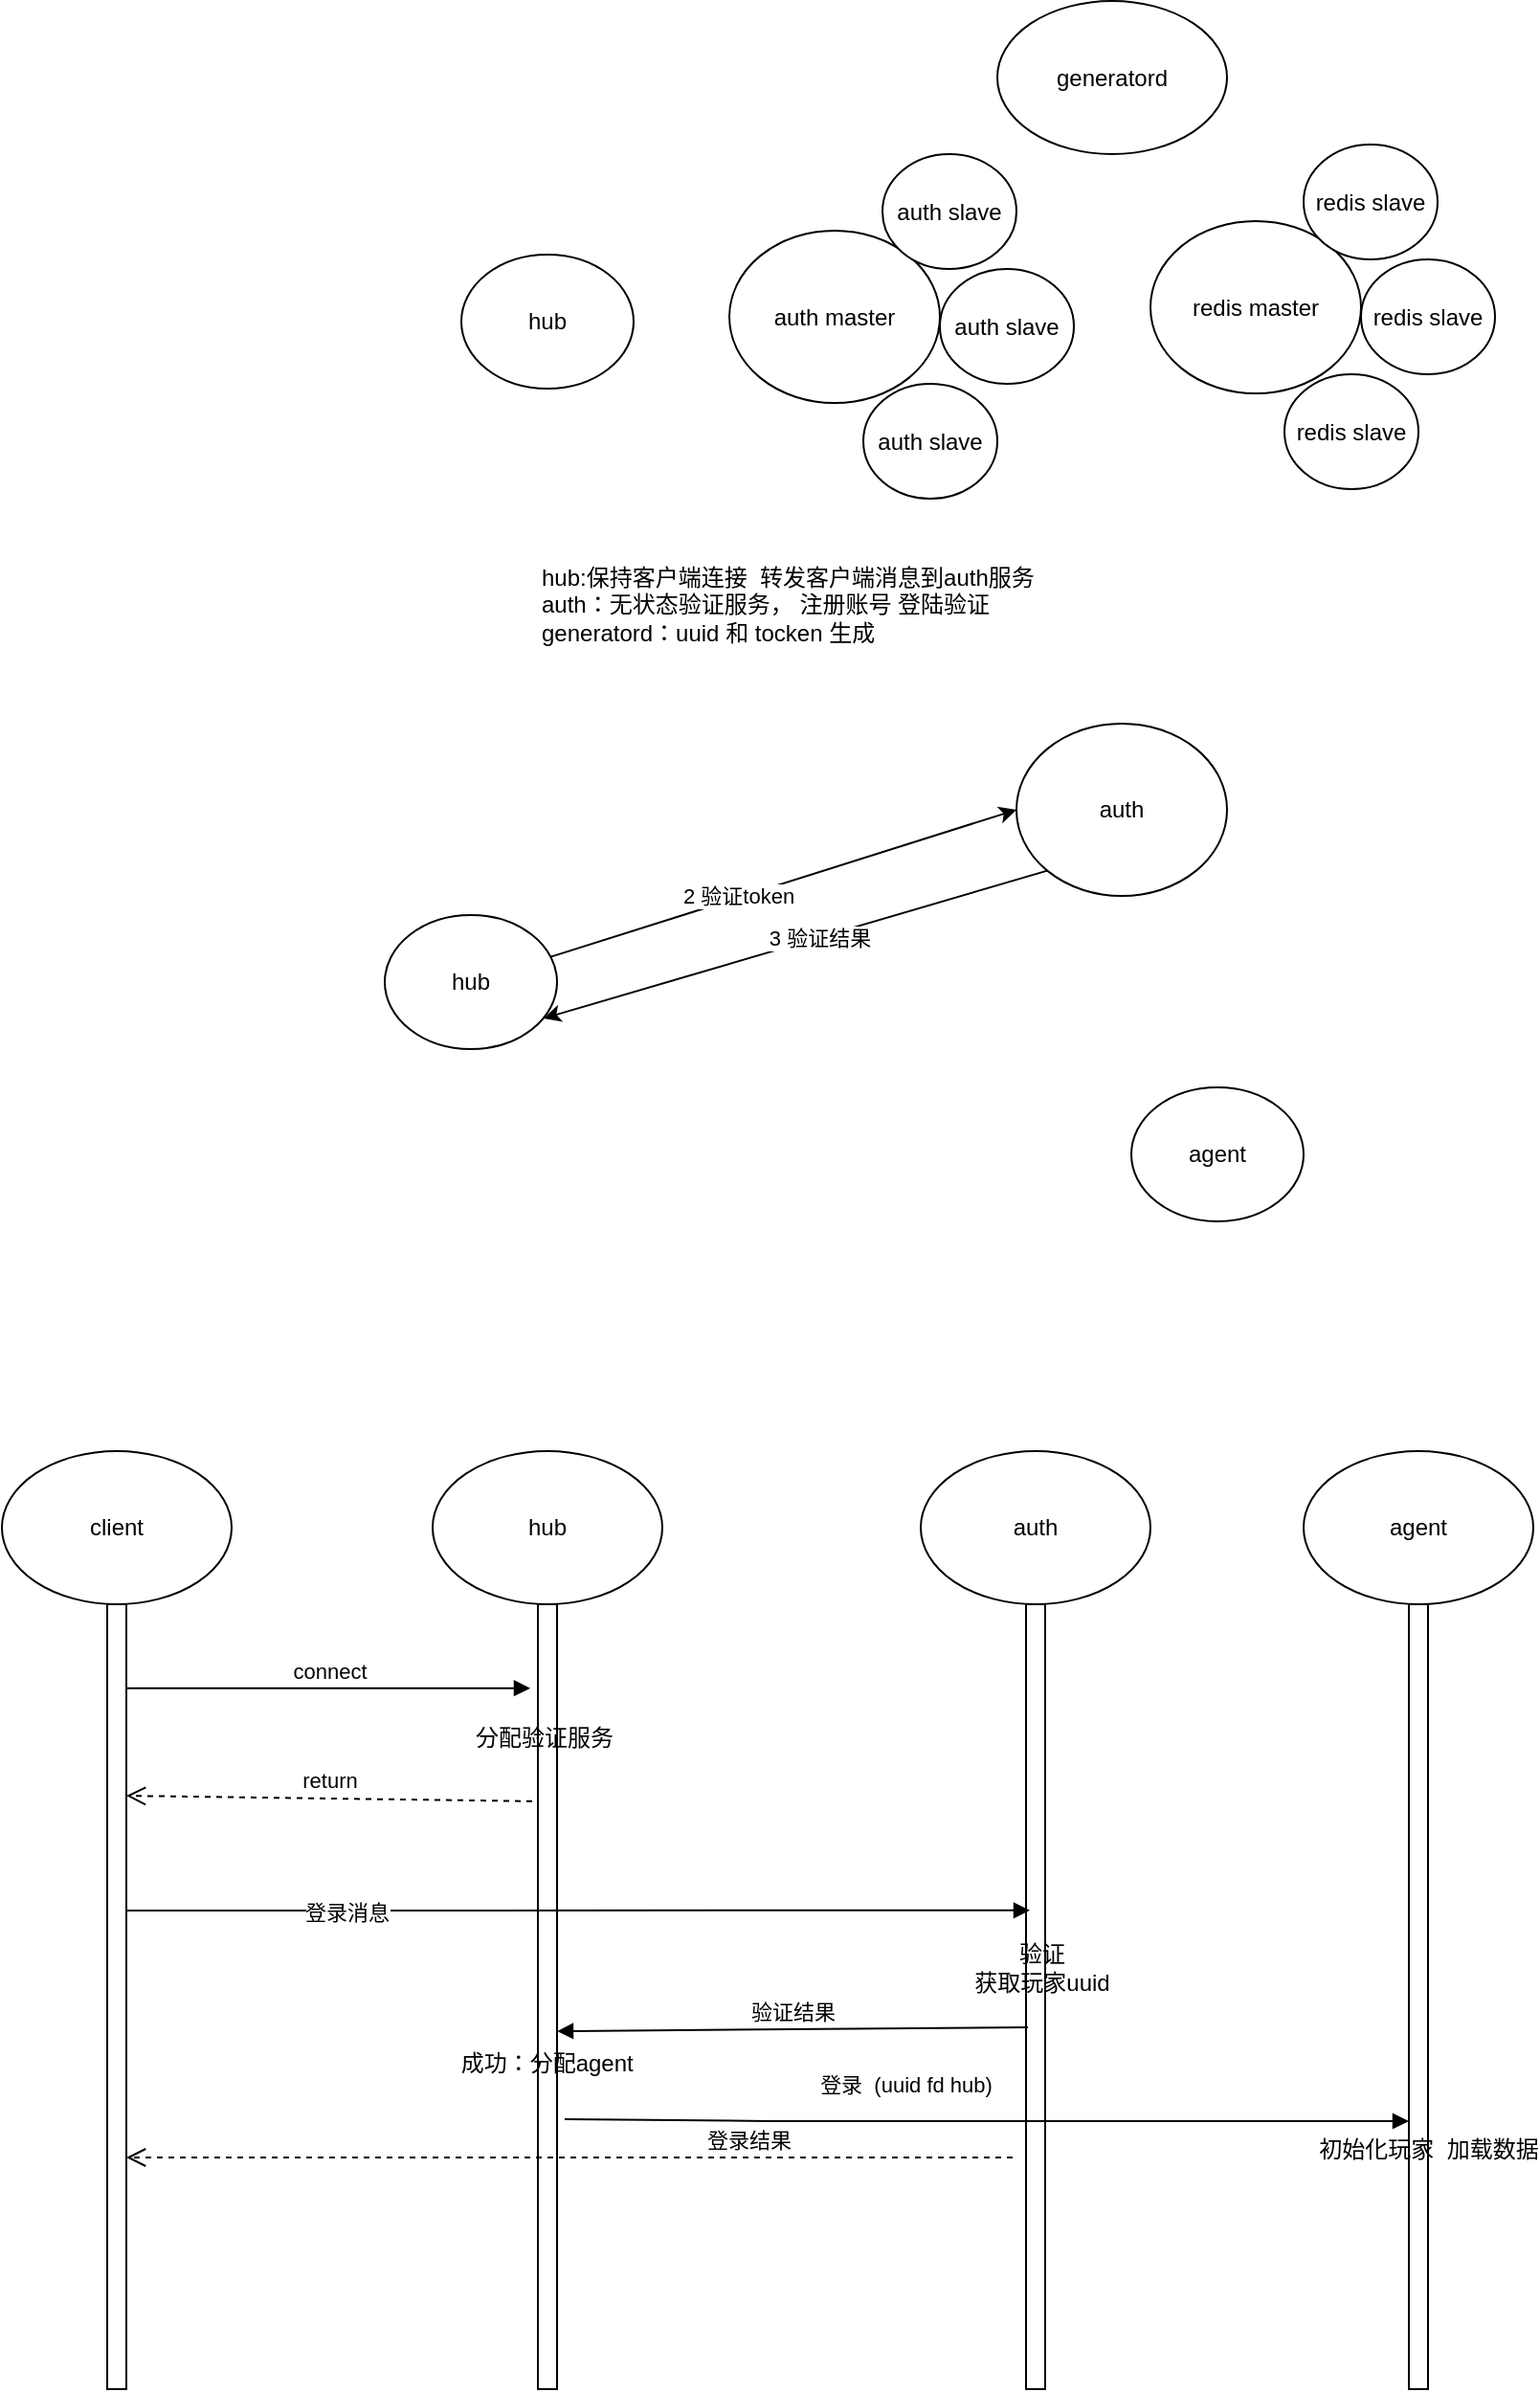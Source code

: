 <mxfile version="14.2.4" type="embed" pages="2">
    <diagram id="mUpYVrXcaHzCLr676IzK" name="第 2 页">
        <mxGraphModel dx="1965" dy="790" grid="1" gridSize="10" guides="1" tooltips="1" connect="1" arrows="1" fold="1" page="1" pageScale="1" pageWidth="827" pageHeight="1169" math="0" shadow="0">
            <root>
                <mxCell id="pmkSR6v0UuQ-67jsOixc-0"/>
                <mxCell id="pmkSR6v0UuQ-67jsOixc-1" parent="pmkSR6v0UuQ-67jsOixc-0"/>
                <mxCell id="0" value="hub" style="ellipse;whiteSpace=wrap;html=1;" parent="pmkSR6v0UuQ-67jsOixc-1" vertex="1">
                    <mxGeometry x="160" y="255" width="90" height="70" as="geometry"/>
                </mxCell>
                <mxCell id="1" value="auth master" style="ellipse;whiteSpace=wrap;html=1;" parent="pmkSR6v0UuQ-67jsOixc-1" vertex="1">
                    <mxGeometry x="300" y="242.5" width="110" height="90" as="geometry"/>
                </mxCell>
                <mxCell id="2" value="auth slave" style="ellipse;whiteSpace=wrap;html=1;" parent="pmkSR6v0UuQ-67jsOixc-1" vertex="1">
                    <mxGeometry x="380" y="202.5" width="70" height="60" as="geometry"/>
                </mxCell>
                <mxCell id="3" value="auth slave" style="ellipse;whiteSpace=wrap;html=1;" parent="pmkSR6v0UuQ-67jsOixc-1" vertex="1">
                    <mxGeometry x="410" y="262.5" width="70" height="60" as="geometry"/>
                </mxCell>
                <mxCell id="4" value="auth slave" style="ellipse;whiteSpace=wrap;html=1;" parent="pmkSR6v0UuQ-67jsOixc-1" vertex="1">
                    <mxGeometry x="370" y="322.5" width="70" height="60" as="geometry"/>
                </mxCell>
                <mxCell id="5" value="generatord" style="ellipse;whiteSpace=wrap;html=1;" parent="pmkSR6v0UuQ-67jsOixc-1" vertex="1">
                    <mxGeometry x="440" y="122.5" width="120" height="80" as="geometry"/>
                </mxCell>
                <mxCell id="7" value="redis master" style="ellipse;whiteSpace=wrap;html=1;" parent="pmkSR6v0UuQ-67jsOixc-1" vertex="1">
                    <mxGeometry x="520" y="237.5" width="110" height="90" as="geometry"/>
                </mxCell>
                <mxCell id="8" value="redis slave" style="ellipse;whiteSpace=wrap;html=1;" parent="pmkSR6v0UuQ-67jsOixc-1" vertex="1">
                    <mxGeometry x="600" y="197.5" width="70" height="60" as="geometry"/>
                </mxCell>
                <mxCell id="9" value="redis slave" style="ellipse;whiteSpace=wrap;html=1;" parent="pmkSR6v0UuQ-67jsOixc-1" vertex="1">
                    <mxGeometry x="630" y="257.5" width="70" height="60" as="geometry"/>
                </mxCell>
                <mxCell id="10" value="redis slave" style="ellipse;whiteSpace=wrap;html=1;" parent="pmkSR6v0UuQ-67jsOixc-1" vertex="1">
                    <mxGeometry x="590" y="317.5" width="70" height="60" as="geometry"/>
                </mxCell>
                <mxCell id="11" value="hub:保持客户端连接&amp;nbsp; 转发客户端消息到auth服务&lt;br&gt;auth：无状态验证服务， 注册账号 登陆验证&lt;br&gt;&lt;span style=&quot;text-align: center&quot;&gt;generatord：uuid 和 tocken 生成&lt;/span&gt;" style="text;html=1;strokeColor=none;fillColor=none;align=left;verticalAlign=top;whiteSpace=wrap;rounded=0;" parent="pmkSR6v0UuQ-67jsOixc-1" vertex="1">
                    <mxGeometry x="200" y="410" width="440" height="90" as="geometry"/>
                </mxCell>
                <mxCell id="12" value="hub" style="ellipse;whiteSpace=wrap;html=1;" vertex="1" parent="pmkSR6v0UuQ-67jsOixc-1">
                    <mxGeometry x="120" y="600" width="90" height="70" as="geometry"/>
                </mxCell>
                <mxCell id="13" value="auth" style="ellipse;whiteSpace=wrap;html=1;" vertex="1" parent="pmkSR6v0UuQ-67jsOixc-1">
                    <mxGeometry x="450" y="500" width="110" height="90" as="geometry"/>
                </mxCell>
                <mxCell id="14" value="agent" style="ellipse;whiteSpace=wrap;html=1;" vertex="1" parent="pmkSR6v0UuQ-67jsOixc-1">
                    <mxGeometry x="510" y="690" width="90" height="70" as="geometry"/>
                </mxCell>
                <mxCell id="15" value="" style="endArrow=classic;html=1;entryX=0;entryY=0.5;entryDx=0;entryDy=0;" edge="1" parent="pmkSR6v0UuQ-67jsOixc-1" source="12" target="13">
                    <mxGeometry width="50" height="50" relative="1" as="geometry">
                        <mxPoint x="220" y="610" as="sourcePoint"/>
                        <mxPoint x="270" y="560" as="targetPoint"/>
                    </mxGeometry>
                </mxCell>
                <mxCell id="16" value="&amp;nbsp;2 验证token" style="edgeLabel;html=1;align=center;verticalAlign=middle;resizable=0;points=[];" vertex="1" connectable="0" parent="15">
                    <mxGeometry x="-0.203" y="2" relative="1" as="geometry">
                        <mxPoint as="offset"/>
                    </mxGeometry>
                </mxCell>
                <mxCell id="17" value="client" style="ellipse;whiteSpace=wrap;html=1;" vertex="1" parent="pmkSR6v0UuQ-67jsOixc-1">
                    <mxGeometry x="-80" y="880" width="120" height="80" as="geometry"/>
                </mxCell>
                <mxCell id="20" value="" style="endArrow=classic;html=1;exitX=0;exitY=1;exitDx=0;exitDy=0;entryX=0.922;entryY=0.771;entryDx=0;entryDy=0;entryPerimeter=0;" edge="1" parent="pmkSR6v0UuQ-67jsOixc-1" source="13" target="12">
                    <mxGeometry width="50" height="50" relative="1" as="geometry">
                        <mxPoint x="360" y="780" as="sourcePoint"/>
                        <mxPoint x="220" y="650" as="targetPoint"/>
                    </mxGeometry>
                </mxCell>
                <mxCell id="21" value="3 验证结果" style="edgeLabel;html=1;align=center;verticalAlign=middle;resizable=0;points=[];" vertex="1" connectable="0" parent="20">
                    <mxGeometry x="-0.094" relative="1" as="geometry">
                        <mxPoint as="offset"/>
                    </mxGeometry>
                </mxCell>
                <mxCell id="22" value="" style="html=1;points=[];perimeter=orthogonalPerimeter;" vertex="1" parent="pmkSR6v0UuQ-67jsOixc-1">
                    <mxGeometry x="-25" y="960" width="10" height="410" as="geometry"/>
                </mxCell>
                <mxCell id="24" value="hub" style="ellipse;whiteSpace=wrap;html=1;" vertex="1" parent="pmkSR6v0UuQ-67jsOixc-1">
                    <mxGeometry x="145" y="880" width="120" height="80" as="geometry"/>
                </mxCell>
                <mxCell id="25" value="" style="html=1;points=[];perimeter=orthogonalPerimeter;" vertex="1" parent="pmkSR6v0UuQ-67jsOixc-1">
                    <mxGeometry x="200" y="960" width="10" height="410" as="geometry"/>
                </mxCell>
                <mxCell id="26" value="auth" style="ellipse;whiteSpace=wrap;html=1;" vertex="1" parent="pmkSR6v0UuQ-67jsOixc-1">
                    <mxGeometry x="400" y="880" width="120" height="80" as="geometry"/>
                </mxCell>
                <mxCell id="27" value="" style="html=1;points=[];perimeter=orthogonalPerimeter;" vertex="1" parent="pmkSR6v0UuQ-67jsOixc-1">
                    <mxGeometry x="455" y="960" width="10" height="410" as="geometry"/>
                </mxCell>
                <mxCell id="28" value="agent" style="ellipse;whiteSpace=wrap;html=1;" vertex="1" parent="pmkSR6v0UuQ-67jsOixc-1">
                    <mxGeometry x="600" y="880" width="120" height="80" as="geometry"/>
                </mxCell>
                <mxCell id="29" value="" style="html=1;points=[];perimeter=orthogonalPerimeter;" vertex="1" parent="pmkSR6v0UuQ-67jsOixc-1">
                    <mxGeometry x="655" y="960" width="10" height="410" as="geometry"/>
                </mxCell>
                <mxCell id="34" value="connect" style="html=1;verticalAlign=bottom;endArrow=block;entryX=-0.4;entryY=0.107;entryDx=0;entryDy=0;entryPerimeter=0;" edge="1" parent="pmkSR6v0UuQ-67jsOixc-1" source="22" target="25">
                    <mxGeometry width="80" relative="1" as="geometry">
                        <mxPoint x="-10" y="1004" as="sourcePoint"/>
                        <mxPoint x="70" y="1010" as="targetPoint"/>
                    </mxGeometry>
                </mxCell>
                <mxCell id="36" value="return" style="html=1;verticalAlign=bottom;endArrow=open;dashed=1;endSize=8;exitX=-0.3;exitY=0.251;exitDx=0;exitDy=0;exitPerimeter=0;entryX=1;entryY=0.244;entryDx=0;entryDy=0;entryPerimeter=0;" edge="1" parent="pmkSR6v0UuQ-67jsOixc-1" source="25" target="22">
                    <mxGeometry relative="1" as="geometry">
                        <mxPoint x="90" y="1080" as="sourcePoint"/>
                        <mxPoint x="10" y="1080" as="targetPoint"/>
                    </mxGeometry>
                </mxCell>
                <mxCell id="37" value="分配验证服务" style="html=1;fillColor=none;strokeColor=none;" vertex="1" parent="pmkSR6v0UuQ-67jsOixc-1">
                    <mxGeometry x="145" y="1010" width="115" height="40" as="geometry"/>
                </mxCell>
                <mxCell id="38" value="登录消息" style="html=1;verticalAlign=bottom;endArrow=block;entryX=0.2;entryY=0.39;entryDx=0;entryDy=0;entryPerimeter=0;" edge="1" parent="pmkSR6v0UuQ-67jsOixc-1" target="27">
                    <mxGeometry x="-0.513" y="-10" width="80" relative="1" as="geometry">
                        <mxPoint x="-15" y="1120" as="sourcePoint"/>
                        <mxPoint x="196" y="1120" as="targetPoint"/>
                        <mxPoint as="offset"/>
                    </mxGeometry>
                </mxCell>
                <mxCell id="39" value="验证&lt;br&gt;获取玩家uuid" style="html=1;fillColor=none;strokeColor=none;" vertex="1" parent="pmkSR6v0UuQ-67jsOixc-1">
                    <mxGeometry x="405" y="1130" width="115" height="40" as="geometry"/>
                </mxCell>
                <mxCell id="41" value="验证结果" style="html=1;verticalAlign=bottom;endArrow=block;exitX=0.1;exitY=0.539;exitDx=0;exitDy=0;entryX=1;entryY=0.544;entryDx=0;entryDy=0;entryPerimeter=0;exitPerimeter=0;" edge="1" parent="pmkSR6v0UuQ-67jsOixc-1" source="27" target="25">
                    <mxGeometry width="80" relative="1" as="geometry">
                        <mxPoint x="100" y="1310" as="sourcePoint"/>
                        <mxPoint x="180" y="1310" as="targetPoint"/>
                    </mxGeometry>
                </mxCell>
                <mxCell id="42" value="登录结果" style="html=1;verticalAlign=bottom;endArrow=open;dashed=1;endSize=8;" edge="1" parent="pmkSR6v0UuQ-67jsOixc-1">
                    <mxGeometry x="-0.404" relative="1" as="geometry">
                        <mxPoint x="448" y="1249" as="sourcePoint"/>
                        <mxPoint x="-15" y="1249" as="targetPoint"/>
                        <Array as="points"/>
                        <mxPoint as="offset"/>
                    </mxGeometry>
                </mxCell>
                <mxCell id="43" value="成功：分配agent&amp;nbsp;" style="html=1;fillColor=none;strokeColor=none;" vertex="1" parent="pmkSR6v0UuQ-67jsOixc-1">
                    <mxGeometry x="131.25" y="1190" width="148.75" height="20" as="geometry"/>
                </mxCell>
                <mxCell id="45" value="登录&amp;nbsp; (uuid fd hub)" style="html=1;verticalAlign=bottom;endArrow=block;exitX=1.4;exitY=0.656;exitDx=0;exitDy=0;exitPerimeter=0;" edge="1" parent="pmkSR6v0UuQ-67jsOixc-1" source="25" target="29">
                    <mxGeometry x="-0.191" y="10" width="80" relative="1" as="geometry">
                        <mxPoint x="210" y="1250" as="sourcePoint"/>
                        <mxPoint x="650" y="1250" as="targetPoint"/>
                        <Array as="points">
                            <mxPoint x="320" y="1230"/>
                        </Array>
                        <mxPoint as="offset"/>
                    </mxGeometry>
                </mxCell>
                <mxCell id="50" value="初始化玩家&amp;nbsp; 加载数据" style="html=1;fillColor=none;strokeColor=none;" vertex="1" parent="pmkSR6v0UuQ-67jsOixc-1">
                    <mxGeometry x="608.75" y="1230" width="112.5" height="30" as="geometry"/>
                </mxCell>
            </root>
        </mxGraphModel>
    </diagram>
    <diagram id="k4Jd2P2Ac0SRAA9ePXXa" name="第 1 页">
        &#xa;        &#xa;&#xa;
        <mxGraphModel dx="1066" dy="1959" grid="1" gridSize="10" guides="1" tooltips="1" connect="1" arrows="1" fold="1" page="1" pageScale="1" pageWidth="827" pageHeight="1169" math="0" shadow="0">
            &#xa;            &#xa;&#xa;
            <root>
                &#xa;                &#xa;&#xa;
                <mxCell id="0"/>
                &#xa;                &#xa;&#xa;
                <mxCell id="1" parent="0"/>
                &#xa;                &#xa;&#xa;
                <mxCell id="8" value="" style="points=[];aspect=fixed;html=1;align=center;shadow=0;dashed=0;image;image=img/lib/allied_telesis/switch/Industrial_Ethernet_IE200_POE.svg;" parent="1" vertex="1">
                    &#xa;                    &#xa;&#xa;
                    <mxGeometry x="220" y="-50" width="120.2" height="168.64" as="geometry"/>
                    &#xa;                    &#xa;&#xa;
                </mxCell>
                &#xa;                &#xa;&#xa;
                <mxCell id="9" value="LOGIN" style="text;html=1;strokeColor=none;fillColor=none;align=center;verticalAlign=middle;whiteSpace=wrap;rounded=0;" parent="1" vertex="1">
                    &#xa;                    &#xa;&#xa;
                    <mxGeometry x="225.1" y="-80" width="110" height="30" as="geometry"/>
                    &#xa;                    &#xa;&#xa;
                </mxCell>
                &#xa;                &#xa;&#xa;
                <mxCell id="10" value="" style="points=[];aspect=fixed;html=1;align=center;shadow=0;dashed=0;image;image=img/lib/allied_telesis/switch/Industrial_Ethernet_IE200_POE.svg;" parent="1" vertex="1">
                    &#xa;                    &#xa;&#xa;
                    <mxGeometry x="450" y="121.36" width="120.2" height="168.64" as="geometry"/>
                    &#xa;                    &#xa;&#xa;
                </mxCell>
                &#xa;                &#xa;&#xa;
                <mxCell id="11" value="Gate" style="text;html=1;strokeColor=none;fillColor=none;align=center;verticalAlign=middle;whiteSpace=wrap;rounded=0;" parent="1" vertex="1">
                    &#xa;                    &#xa;&#xa;
                    <mxGeometry x="455.1" y="91.36" width="110" height="30" as="geometry"/>
                    &#xa;                    &#xa;&#xa;
                </mxCell>
                &#xa;                &#xa;&#xa;
                <mxCell id="12" value="" style="points=[];aspect=fixed;html=1;align=center;shadow=0;dashed=0;image;image=img/lib/allied_telesis/switch/Industrial_Ethernet_IE200_POE.svg;" parent="1" vertex="1">
                    &#xa;                    &#xa;&#xa;
                    <mxGeometry x="444.9" y="340" width="120.2" height="168.64" as="geometry"/>
                    &#xa;                    &#xa;&#xa;
                </mxCell>
                &#xa;                &#xa;&#xa;
                <mxCell id="13" value="Gate" style="text;html=1;strokeColor=none;fillColor=none;align=center;verticalAlign=middle;whiteSpace=wrap;rounded=0;" parent="1" vertex="1">
                    &#xa;                    &#xa;&#xa;
                    <mxGeometry x="450" y="310" width="110" height="30" as="geometry"/>
                    &#xa;                    &#xa;&#xa;
                </mxCell>
                &#xa;                &#xa;&#xa;
                <mxCell id="16" value="" style="points=[];aspect=fixed;html=1;align=center;shadow=0;dashed=0;image;image=img/lib/allied_telesis/switch/Industrial_Ethernet_IE200_POE.svg;" parent="1" vertex="1">
                    &#xa;                    &#xa;&#xa;
                    <mxGeometry x="870" y="7.105e-15" width="120.2" height="168.64" as="geometry"/>
                    &#xa;                    &#xa;&#xa;
                </mxCell>
                &#xa;                &#xa;&#xa;
                <mxCell id="17" value="Game" style="text;html=1;strokeColor=none;fillColor=none;align=center;verticalAlign=middle;whiteSpace=wrap;rounded=0;" parent="1" vertex="1">
                    &#xa;                    &#xa;&#xa;
                    <mxGeometry x="880.2" y="-30.0" width="110" height="30" as="geometry"/>
                    &#xa;                    &#xa;&#xa;
                </mxCell>
                &#xa;                &#xa;&#xa;
                <mxCell id="18" value="" style="points=[];aspect=fixed;html=1;align=center;shadow=0;dashed=0;image;image=img/lib/allied_telesis/switch/Industrial_Ethernet_IE200_POE.svg;" parent="1" vertex="1">
                    &#xa;                    &#xa;&#xa;
                    <mxGeometry x="880" y="250.68" width="120.2" height="168.64" as="geometry"/>
                    &#xa;                    &#xa;&#xa;
                </mxCell>
                &#xa;                &#xa;&#xa;
                <mxCell id="19" value="Game" style="text;html=1;strokeColor=none;fillColor=none;align=center;verticalAlign=middle;whiteSpace=wrap;rounded=0;" parent="1" vertex="1">
                    &#xa;                    &#xa;&#xa;
                    <mxGeometry x="890.2" y="230" width="110" height="30" as="geometry"/>
                    &#xa;                    &#xa;&#xa;
                </mxCell>
                &#xa;                &#xa;&#xa;
                <mxCell id="20" value="" style="points=[];aspect=fixed;html=1;align=center;shadow=0;dashed=0;image;image=img/lib/allied_telesis/switch/Industrial_Ethernet_IE200_POE.svg;" parent="1" vertex="1">
                    &#xa;                    &#xa;&#xa;
                    <mxGeometry x="650" y="290" width="120.2" height="168.64" as="geometry"/>
                    &#xa;                    &#xa;&#xa;
                </mxCell>
                &#xa;                &#xa;&#xa;
                <mxCell id="21" value="Center" style="text;html=1;strokeColor=none;fillColor=none;align=center;verticalAlign=middle;whiteSpace=wrap;rounded=0;" parent="1" vertex="1">
                    &#xa;                    &#xa;&#xa;
                    <mxGeometry x="650" y="458.64" width="110" height="30" as="geometry"/>
                    &#xa;                    &#xa;&#xa;
                </mxCell>
                &#xa;                &#xa;&#xa;
                <mxCell id="22" value="" style="points=[];aspect=fixed;html=1;align=center;shadow=0;dashed=0;image;image=img/lib/allied_telesis/switch/Industrial_Ethernet_IE200_POE.svg;" parent="1" vertex="1">
                    &#xa;                    &#xa;&#xa;
                    <mxGeometry x="104.9" y="209.32" width="120.2" height="168.64" as="geometry"/>
                    &#xa;                    &#xa;&#xa;
                </mxCell>
                &#xa;                &#xa;&#xa;
                <mxCell id="23" value="Client" style="text;html=1;strokeColor=none;fillColor=none;align=center;verticalAlign=middle;whiteSpace=wrap;rounded=0;" parent="1" vertex="1">
                    &#xa;                    &#xa;&#xa;
                    <mxGeometry x="110" y="179.32" width="110" height="30" as="geometry"/>
                    &#xa;                    &#xa;&#xa;
                </mxCell>
                &#xa;                &#xa;&#xa;
                <mxCell id="24" value="" style="endArrow=classic;html=1;entryX=0;entryY=0.654;entryDx=0;entryDy=0;entryPerimeter=0;exitX=0.99;exitY=0.52;exitDx=0;exitDy=0;exitPerimeter=0;" parent="1" source="10" target="16" edge="1">
                    &#xa;                    &#xa;&#xa;
                    <mxGeometry width="50" height="50" relative="1" as="geometry">
                        &#xa;                        &#xa;&#xa;
                        <mxPoint x="540" y="280" as="sourcePoint"/>
                        &#xa;                        &#xa;&#xa;
                        <mxPoint x="590" y="230" as="targetPoint"/>
                        &#xa;                        &#xa;&#xa;
                    </mxGeometry>
                    &#xa;                    &#xa;&#xa;
                </mxCell>
                &#xa;                &#xa;&#xa;
                <mxCell id="25" value="" style="endArrow=classic;html=1;" parent="1" source="22" target="10" edge="1">
                    &#xa;                    &#xa;&#xa;
                    <mxGeometry width="50" height="50" relative="1" as="geometry">
                        &#xa;                        &#xa;&#xa;
                        <mxPoint x="260" y="310" as="sourcePoint"/>
                        &#xa;                        &#xa;&#xa;
                        <mxPoint x="310" y="260" as="targetPoint"/>
                        &#xa;                        &#xa;&#xa;
                    </mxGeometry>
                    &#xa;                    &#xa;&#xa;
                </mxCell>
                &#xa;                &#xa;&#xa;
                <mxCell id="26" value="" style="endArrow=classic;html=1;entryX=0.008;entryY=0.494;entryDx=0;entryDy=0;entryPerimeter=0;exitX=0.998;exitY=0.543;exitDx=0;exitDy=0;exitPerimeter=0;" parent="1" source="10" target="20" edge="1">
                    &#xa;                    &#xa;&#xa;
                    <mxGeometry width="50" height="50" relative="1" as="geometry">
                        &#xa;                        &#xa;&#xa;
                        <mxPoint x="578.998" y="219.053" as="sourcePoint"/>
                        &#xa;                        &#xa;&#xa;
                        <mxPoint x="760" y="130.971" as="targetPoint"/>
                        &#xa;                        &#xa;&#xa;
                    </mxGeometry>
                    &#xa;                    &#xa;&#xa;
                </mxCell>
                &#xa;                &#xa;&#xa;
                <mxCell id="27" value="" style="endArrow=classic;html=1;exitX=0.99;exitY=0.567;exitDx=0;exitDy=0;exitPerimeter=0;" parent="1" source="10" target="18" edge="1">
                    &#xa;                    &#xa;&#xa;
                    <mxGeometry width="50" height="50" relative="1" as="geometry">
                        &#xa;                        &#xa;&#xa;
                        <mxPoint x="579.96" y="222.932" as="sourcePoint"/>
                        &#xa;                        &#xa;&#xa;
                        <mxPoint x="750.962" y="593.988" as="targetPoint"/>
                        &#xa;                        &#xa;&#xa;
                    </mxGeometry>
                    &#xa;                    &#xa;&#xa;
                </mxCell>
                &#xa;                &#xa;&#xa;
                <mxCell id="28" value="agent" style="ellipse;whiteSpace=wrap;html=1;" parent="1" vertex="1">
                    &#xa;                    &#xa;&#xa;
                    <mxGeometry x="170" y="820" width="120" height="80" as="geometry"/>
                    &#xa;                    &#xa;&#xa;
                </mxCell>
                &#xa;                &#xa;&#xa;
                <mxCell id="30" value="agent" style="ellipse;whiteSpace=wrap;html=1;" parent="1" vertex="1">
                    &#xa;                    &#xa;&#xa;
                    <mxGeometry x="290" y="830" width="120" height="80" as="geometry"/>
                    &#xa;                    &#xa;&#xa;
                </mxCell>
                &#xa;                &#xa;&#xa;
                <mxCell id="31" value="agent" style="ellipse;whiteSpace=wrap;html=1;" parent="1" vertex="1">
                    &#xa;                    &#xa;&#xa;
                    <mxGeometry x="324.9" y="910" width="120" height="80" as="geometry"/>
                    &#xa;                    &#xa;&#xa;
                </mxCell>
                &#xa;                &#xa;&#xa;
                <mxCell id="32" value="watchdog" style="ellipse;whiteSpace=wrap;html=1;" parent="1" vertex="1">
                    &#xa;                    &#xa;&#xa;
                    <mxGeometry x="120" y="910" width="200" height="110" as="geometry"/>
                    &#xa;                    &#xa;&#xa;
                </mxCell>
                &#xa;                &#xa;&#xa;
                <mxCell id="34" value="redis slave" style="ellipse;whiteSpace=wrap;html=1;" parent="1" vertex="1">
                    &#xa;                    &#xa;&#xa;
                    <mxGeometry x="180.2" y="580" width="120" height="80" as="geometry"/>
                    &#xa;                    &#xa;&#xa;
                </mxCell>
                &#xa;                &#xa;&#xa;
                <mxCell id="35" value="redis slave" style="ellipse;whiteSpace=wrap;html=1;" parent="1" vertex="1">
                    &#xa;                    &#xa;&#xa;
                    <mxGeometry x="300.2" y="590" width="120" height="80" as="geometry"/>
                    &#xa;                    &#xa;&#xa;
                </mxCell>
                &#xa;                &#xa;&#xa;
                <mxCell id="36" value="redis slave" style="ellipse;whiteSpace=wrap;html=1;" parent="1" vertex="1">
                    &#xa;                    &#xa;&#xa;
                    <mxGeometry x="335.1" y="670" width="120" height="80" as="geometry"/>
                    &#xa;                    &#xa;&#xa;
                </mxCell>
                &#xa;                &#xa;&#xa;
                <mxCell id="37" value="redis master" style="ellipse;whiteSpace=wrap;html=1;" parent="1" vertex="1">
                    &#xa;                    &#xa;&#xa;
                    <mxGeometry x="130.2" y="670" width="200" height="110" as="geometry"/>
                    &#xa;                    &#xa;&#xa;
                </mxCell>
                &#xa;                &#xa;&#xa;
            </root>
            &#xa;            &#xa;&#xa;
        </mxGraphModel>
        &#xa;        &#xa;&#xa;
    </diagram>
</mxfile>